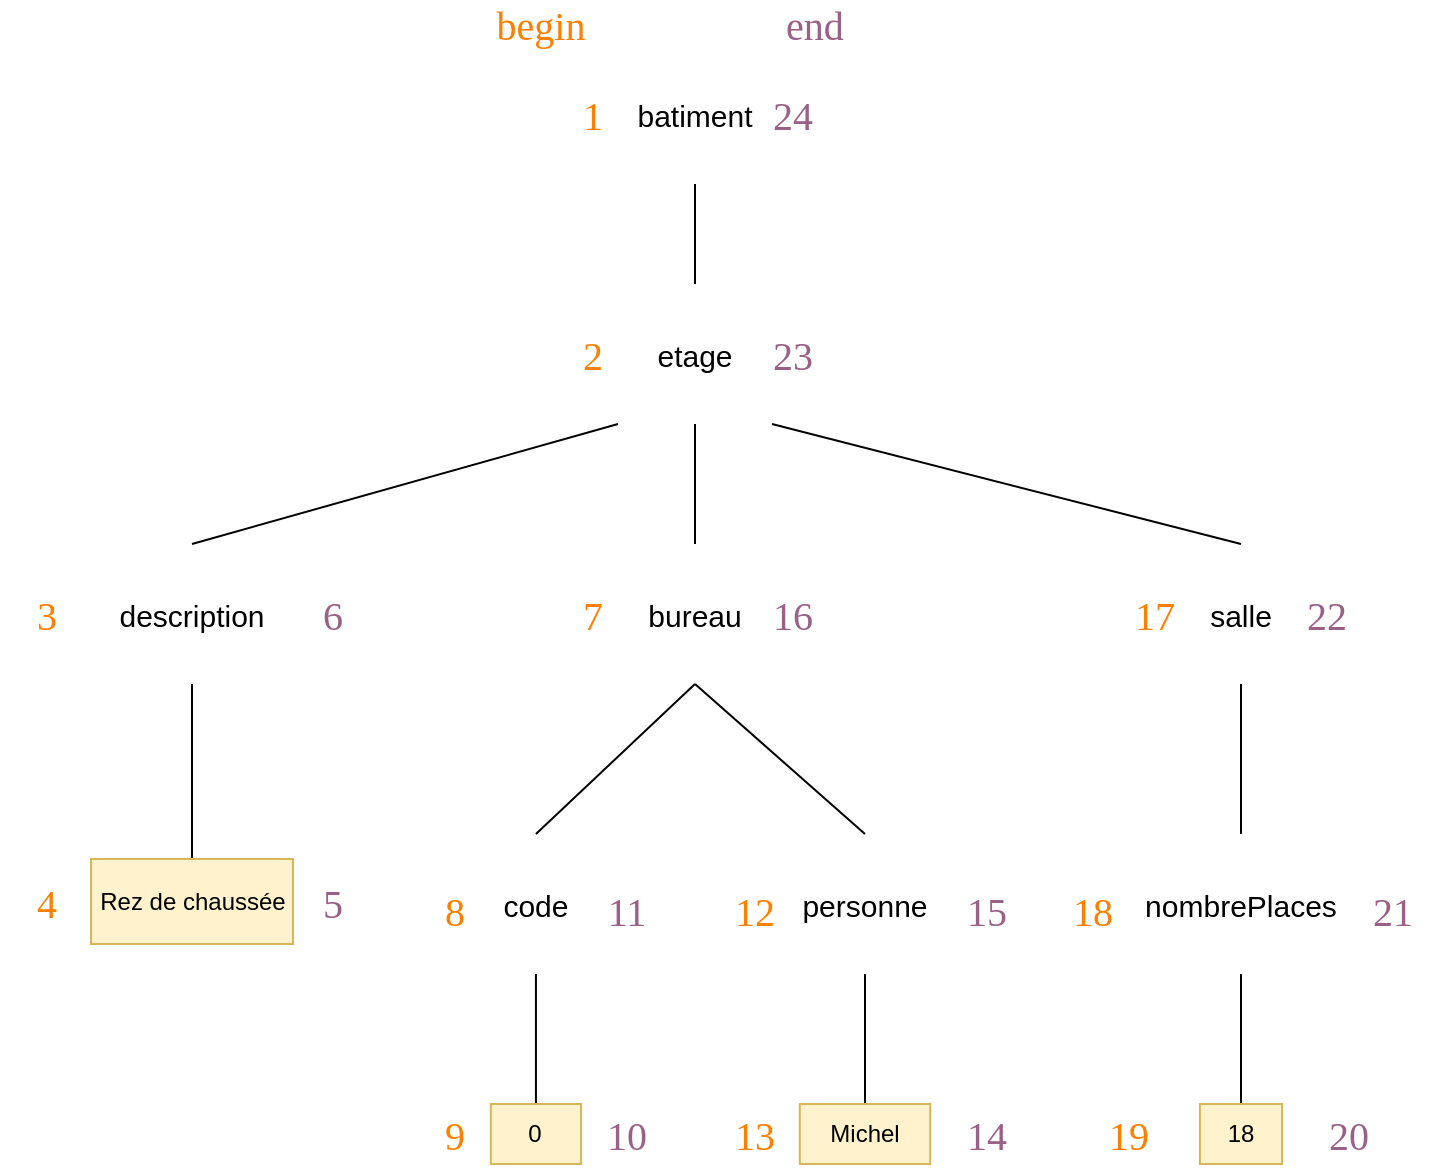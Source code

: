 <mxfile version="13.8.0" type="device" pages="2"><diagram id="GAkexq9qjF9ZhHDdVqHO" name="node"><mxGraphModel dx="462" dy="701" grid="1" gridSize="10" guides="1" tooltips="1" connect="1" arrows="1" fold="1" page="1" pageScale="1" pageWidth="827" pageHeight="1169" background="none" math="0" shadow="0"><root><mxCell id="0"/><mxCell id="1" parent="0"/><mxCell id="YMiZ6QtQ9wWLuID0nULI-18" value="" style="edgeStyle=orthogonalEdgeStyle;rounded=0;orthogonalLoop=1;jettySize=auto;html=1;endArrow=none;endFill=0;" parent="1" source="YMiZ6QtQ9wWLuID0nULI-2" target="YMiZ6QtQ9wWLuID0nULI-17" edge="1"><mxGeometry relative="1" as="geometry"/></mxCell><mxCell id="YMiZ6QtQ9wWLuID0nULI-2" value="batiment" style="fillColor=none;strokeColor=none;fontSize=15;" parent="1" vertex="1"><mxGeometry x="375" y="40" width="77" height="70" as="geometry"/></mxCell><mxCell id="YMiZ6QtQ9wWLuID0nULI-21" style="rounded=0;orthogonalLoop=1;jettySize=auto;html=1;exitX=0;exitY=1;exitDx=0;exitDy=0;entryX=0.5;entryY=0;entryDx=0;entryDy=0;endArrow=none;endFill=0;" parent="1" source="YMiZ6QtQ9wWLuID0nULI-17" target="YMiZ6QtQ9wWLuID0nULI-19" edge="1"><mxGeometry relative="1" as="geometry"/></mxCell><mxCell id="YMiZ6QtQ9wWLuID0nULI-27" value="" style="edgeStyle=none;rounded=0;orthogonalLoop=1;jettySize=auto;html=1;endArrow=none;endFill=0;" parent="1" source="YMiZ6QtQ9wWLuID0nULI-17" target="YMiZ6QtQ9wWLuID0nULI-26" edge="1"><mxGeometry relative="1" as="geometry"/></mxCell><mxCell id="YMiZ6QtQ9wWLuID0nULI-41" style="edgeStyle=none;rounded=0;orthogonalLoop=1;jettySize=auto;html=1;exitX=1;exitY=1;exitDx=0;exitDy=0;entryX=0.5;entryY=0;entryDx=0;entryDy=0;endArrow=none;endFill=0;" parent="1" source="YMiZ6QtQ9wWLuID0nULI-17" target="YMiZ6QtQ9wWLuID0nULI-40" edge="1"><mxGeometry relative="1" as="geometry"/></mxCell><mxCell id="YMiZ6QtQ9wWLuID0nULI-17" value="etage" style="fillColor=none;strokeColor=none;fontSize=15;" parent="1" vertex="1"><mxGeometry x="375" y="160" width="77" height="70" as="geometry"/></mxCell><mxCell id="YMiZ6QtQ9wWLuID0nULI-24" value="" style="edgeStyle=none;rounded=0;orthogonalLoop=1;jettySize=auto;html=1;endArrow=none;endFill=0;" parent="1" source="YMiZ6QtQ9wWLuID0nULI-19" edge="1"><mxGeometry relative="1" as="geometry"><mxPoint x="162" y="480" as="targetPoint"/></mxGeometry></mxCell><mxCell id="YMiZ6QtQ9wWLuID0nULI-19" value="description" style="fillColor=none;strokeColor=none;fontSize=15;" parent="1" vertex="1"><mxGeometry x="123.5" y="290" width="77" height="70" as="geometry"/></mxCell><mxCell id="YMiZ6QtQ9wWLuID0nULI-25" value="Rez de chaussée" style="whiteSpace=wrap;html=1;fillColor=#fff2cc;strokeColor=#d6b656;" parent="1" vertex="1"><mxGeometry x="111.5" y="447.5" width="101" height="42.5" as="geometry"/></mxCell><mxCell id="YMiZ6QtQ9wWLuID0nULI-34" style="edgeStyle=none;rounded=0;orthogonalLoop=1;jettySize=auto;html=1;exitX=0.5;exitY=1;exitDx=0;exitDy=0;entryX=0.5;entryY=0;entryDx=0;entryDy=0;endArrow=none;endFill=0;" parent="1" source="YMiZ6QtQ9wWLuID0nULI-26" target="YMiZ6QtQ9wWLuID0nULI-30" edge="1"><mxGeometry relative="1" as="geometry"/></mxCell><mxCell id="YMiZ6QtQ9wWLuID0nULI-35" style="edgeStyle=none;rounded=0;orthogonalLoop=1;jettySize=auto;html=1;exitX=0.5;exitY=1;exitDx=0;exitDy=0;entryX=0.5;entryY=0;entryDx=0;entryDy=0;endArrow=none;endFill=0;" parent="1" source="YMiZ6QtQ9wWLuID0nULI-26" target="YMiZ6QtQ9wWLuID0nULI-31" edge="1"><mxGeometry relative="1" as="geometry"/></mxCell><mxCell id="YMiZ6QtQ9wWLuID0nULI-26" value="bureau" style="fillColor=none;strokeColor=none;fontSize=15;" parent="1" vertex="1"><mxGeometry x="375" y="290" width="77" height="70" as="geometry"/></mxCell><mxCell id="YMiZ6QtQ9wWLuID0nULI-37" style="edgeStyle=none;rounded=0;orthogonalLoop=1;jettySize=auto;html=1;exitX=0.5;exitY=1;exitDx=0;exitDy=0;entryX=0.5;entryY=0;entryDx=0;entryDy=0;endArrow=none;endFill=0;" parent="1" source="YMiZ6QtQ9wWLuID0nULI-30" target="YMiZ6QtQ9wWLuID0nULI-36" edge="1"><mxGeometry relative="1" as="geometry"/></mxCell><mxCell id="YMiZ6QtQ9wWLuID0nULI-30" value="code" style="fillColor=none;strokeColor=none;fontSize=15;" parent="1" vertex="1"><mxGeometry x="295.47" y="435" width="77" height="70" as="geometry"/></mxCell><mxCell id="YMiZ6QtQ9wWLuID0nULI-39" value="" style="edgeStyle=none;rounded=0;orthogonalLoop=1;jettySize=auto;html=1;endArrow=none;endFill=0;" parent="1" source="YMiZ6QtQ9wWLuID0nULI-31" target="YMiZ6QtQ9wWLuID0nULI-38" edge="1"><mxGeometry relative="1" as="geometry"/></mxCell><mxCell id="YMiZ6QtQ9wWLuID0nULI-31" value="personne" style="fillColor=none;strokeColor=none;fontSize=15;" parent="1" vertex="1"><mxGeometry x="460" y="435" width="77" height="70" as="geometry"/></mxCell><mxCell id="YMiZ6QtQ9wWLuID0nULI-36" value="0" style="whiteSpace=wrap;html=1;fillColor=#fff2cc;strokeColor=#d6b656;" parent="1" vertex="1"><mxGeometry x="311.4" y="570" width="45.13" height="30" as="geometry"/></mxCell><mxCell id="YMiZ6QtQ9wWLuID0nULI-38" value="Michel" style="whiteSpace=wrap;html=1;fillColor=#fff2cc;strokeColor=#d6b656;" parent="1" vertex="1"><mxGeometry x="465.88" y="570" width="65.25" height="30" as="geometry"/></mxCell><mxCell id="YMiZ6QtQ9wWLuID0nULI-43" value="" style="edgeStyle=none;rounded=0;orthogonalLoop=1;jettySize=auto;html=1;endArrow=none;endFill=0;" parent="1" source="YMiZ6QtQ9wWLuID0nULI-40" target="YMiZ6QtQ9wWLuID0nULI-42" edge="1"><mxGeometry relative="1" as="geometry"/></mxCell><mxCell id="YMiZ6QtQ9wWLuID0nULI-40" value="salle" style="fillColor=none;strokeColor=none;fontSize=15;" parent="1" vertex="1"><mxGeometry x="648" y="290" width="77" height="70" as="geometry"/></mxCell><mxCell id="YMiZ6QtQ9wWLuID0nULI-45" value="" style="edgeStyle=none;rounded=0;orthogonalLoop=1;jettySize=auto;html=1;endArrow=none;endFill=0;" parent="1" source="YMiZ6QtQ9wWLuID0nULI-42" target="YMiZ6QtQ9wWLuID0nULI-44" edge="1"><mxGeometry relative="1" as="geometry"/></mxCell><mxCell id="YMiZ6QtQ9wWLuID0nULI-42" value="nombrePlaces" style="fillColor=none;strokeColor=none;fontSize=15;" parent="1" vertex="1"><mxGeometry x="648" y="435" width="77" height="70" as="geometry"/></mxCell><mxCell id="YMiZ6QtQ9wWLuID0nULI-44" value="18" style="whiteSpace=wrap;html=1;fillColor=#fff2cc;strokeColor=#d6b656;" parent="1" vertex="1"><mxGeometry x="665.94" y="570" width="41.12" height="30" as="geometry"/></mxCell><mxCell id="YMiZ6QtQ9wWLuID0nULI-46" value="1" style="text;html=1;strokeColor=none;fillColor=none;align=center;verticalAlign=middle;whiteSpace=wrap;rounded=0;fontSize=20;fontFamily=Lucida Console;labelBackgroundColor=none;fontColor=#FF8000;" parent="1" vertex="1"><mxGeometry x="340.13" y="55" width="45" height="40" as="geometry"/></mxCell><mxCell id="YMiZ6QtQ9wWLuID0nULI-47" value="begin" style="text;html=1;align=center;verticalAlign=middle;whiteSpace=wrap;rounded=0;fontFamily=Lucida Console;fontSize=20;fontColor=#FF8000;" parent="1" vertex="1"><mxGeometry x="298" y="20" width="77" height="20" as="geometry"/></mxCell><mxCell id="YMiZ6QtQ9wWLuID0nULI-48" value="2" style="text;html=1;strokeColor=none;fillColor=none;align=center;verticalAlign=middle;whiteSpace=wrap;rounded=0;fontSize=20;fontFamily=Lucida Console;labelBackgroundColor=none;fontColor=#FF8000;" parent="1" vertex="1"><mxGeometry x="340.13" y="175" width="45" height="40" as="geometry"/></mxCell><mxCell id="YMiZ6QtQ9wWLuID0nULI-51" value="end" style="text;html=1;align=center;verticalAlign=middle;whiteSpace=wrap;rounded=0;fontFamily=Lucida Console;fontSize=20;fontColor=#996185;" parent="1" vertex="1"><mxGeometry x="452" y="20" width="43.13" height="20" as="geometry"/></mxCell><mxCell id="YMiZ6QtQ9wWLuID0nULI-54" value="7" style="text;html=1;strokeColor=none;fillColor=none;align=center;verticalAlign=middle;whiteSpace=wrap;rounded=0;fontSize=20;fontFamily=Lucida Console;labelBackgroundColor=none;fontColor=#FF8000;" parent="1" vertex="1"><mxGeometry x="340.13" y="305" width="45" height="40" as="geometry"/></mxCell><mxCell id="YMiZ6QtQ9wWLuID0nULI-55" value="8" style="text;html=1;strokeColor=none;fillColor=none;align=center;verticalAlign=middle;whiteSpace=wrap;rounded=0;fontSize=20;fontFamily=Lucida Console;labelBackgroundColor=none;fontColor=#FF8000;" parent="1" vertex="1"><mxGeometry x="271.47" y="452.5" width="45" height="40" as="geometry"/></mxCell><mxCell id="YMiZ6QtQ9wWLuID0nULI-56" value="9" style="text;html=1;strokeColor=none;fillColor=none;align=center;verticalAlign=middle;whiteSpace=wrap;rounded=0;fontSize=20;fontFamily=Lucida Console;labelBackgroundColor=none;fontColor=#FF8000;" parent="1" vertex="1"><mxGeometry x="271.47" y="565" width="45" height="40" as="geometry"/></mxCell><mxCell id="YMiZ6QtQ9wWLuID0nULI-57" value="10" style="text;html=1;strokeColor=none;fillColor=none;align=center;verticalAlign=middle;whiteSpace=wrap;rounded=0;fontSize=20;fontFamily=Lucida Console;labelBackgroundColor=none;fontColor=#996185;" parent="1" vertex="1"><mxGeometry x="356.53" y="565" width="45" height="40" as="geometry"/></mxCell><mxCell id="YMiZ6QtQ9wWLuID0nULI-58" value="11" style="text;html=1;strokeColor=none;fillColor=none;align=center;verticalAlign=middle;whiteSpace=wrap;rounded=0;fontSize=20;fontFamily=Lucida Console;labelBackgroundColor=none;fontColor=#996185;" parent="1" vertex="1"><mxGeometry x="356.53" y="452.5" width="45" height="40" as="geometry"/></mxCell><mxCell id="YMiZ6QtQ9wWLuID0nULI-64" value="3" style="text;html=1;strokeColor=none;fillColor=none;align=center;verticalAlign=middle;whiteSpace=wrap;rounded=0;fontSize=20;fontFamily=Lucida Console;labelBackgroundColor=none;fontColor=#FF8000;" parent="1" vertex="1"><mxGeometry x="66.5" y="305" width="45" height="40" as="geometry"/></mxCell><mxCell id="YMiZ6QtQ9wWLuID0nULI-65" value="4" style="text;html=1;strokeColor=none;fillColor=none;align=center;verticalAlign=middle;whiteSpace=wrap;rounded=0;fontSize=20;fontFamily=Lucida Console;labelBackgroundColor=none;fontColor=#FF8000;" parent="1" vertex="1"><mxGeometry x="66.5" y="448.75" width="45" height="40" as="geometry"/></mxCell><mxCell id="YMiZ6QtQ9wWLuID0nULI-66" value="5" style="text;html=1;strokeColor=none;fillColor=none;align=center;verticalAlign=middle;whiteSpace=wrap;rounded=0;fontSize=20;fontFamily=Lucida Console;labelBackgroundColor=none;fontColor=#996185;" parent="1" vertex="1"><mxGeometry x="210" y="448.75" width="45" height="40" as="geometry"/></mxCell><mxCell id="YMiZ6QtQ9wWLuID0nULI-67" value="6" style="text;html=1;strokeColor=none;fillColor=none;align=center;verticalAlign=middle;whiteSpace=wrap;rounded=0;fontSize=20;fontFamily=Lucida Console;labelBackgroundColor=none;fontColor=#996185;" parent="1" vertex="1"><mxGeometry x="210" y="305" width="45" height="40" as="geometry"/></mxCell><mxCell id="YMiZ6QtQ9wWLuID0nULI-68" value="12" style="text;html=1;strokeColor=none;fillColor=none;align=center;verticalAlign=middle;whiteSpace=wrap;rounded=0;fontSize=20;fontFamily=Lucida Console;labelBackgroundColor=none;fontColor=#FF8000;" parent="1" vertex="1"><mxGeometry x="420.88" y="452.5" width="45" height="40" as="geometry"/></mxCell><mxCell id="YMiZ6QtQ9wWLuID0nULI-69" value="13" style="text;html=1;strokeColor=none;fillColor=none;align=center;verticalAlign=middle;whiteSpace=wrap;rounded=0;fontSize=20;fontFamily=Lucida Console;labelBackgroundColor=none;fontColor=#FF8000;" parent="1" vertex="1"><mxGeometry x="420.88" y="565" width="45" height="40" as="geometry"/></mxCell><mxCell id="YMiZ6QtQ9wWLuID0nULI-70" value="14" style="text;html=1;strokeColor=none;fillColor=none;align=center;verticalAlign=middle;whiteSpace=wrap;rounded=0;fontSize=20;fontFamily=Lucida Console;labelBackgroundColor=none;fontColor=#996185;" parent="1" vertex="1"><mxGeometry x="537" y="565" width="45" height="40" as="geometry"/></mxCell><mxCell id="YMiZ6QtQ9wWLuID0nULI-71" value="15" style="text;html=1;strokeColor=none;fillColor=none;align=center;verticalAlign=middle;whiteSpace=wrap;rounded=0;fontSize=20;fontFamily=Lucida Console;labelBackgroundColor=none;fontColor=#996185;" parent="1" vertex="1"><mxGeometry x="537" y="452.5" width="45" height="40" as="geometry"/></mxCell><mxCell id="YMiZ6QtQ9wWLuID0nULI-72" value="16" style="text;html=1;strokeColor=none;fillColor=none;align=center;verticalAlign=middle;whiteSpace=wrap;rounded=0;fontSize=20;fontFamily=Lucida Console;labelBackgroundColor=none;fontColor=#996185;" parent="1" vertex="1"><mxGeometry x="440" y="305" width="45" height="40" as="geometry"/></mxCell><mxCell id="YMiZ6QtQ9wWLuID0nULI-73" value="17" style="text;html=1;strokeColor=none;fillColor=none;align=center;verticalAlign=middle;whiteSpace=wrap;rounded=0;fontSize=20;fontFamily=Lucida Console;labelBackgroundColor=none;fontColor=#FF8000;" parent="1" vertex="1"><mxGeometry x="620.94" y="305" width="45" height="40" as="geometry"/></mxCell><mxCell id="YMiZ6QtQ9wWLuID0nULI-74" value="18" style="text;html=1;strokeColor=none;fillColor=none;align=center;verticalAlign=middle;whiteSpace=wrap;rounded=0;fontSize=20;fontFamily=Lucida Console;labelBackgroundColor=none;fontColor=#FF8000;" parent="1" vertex="1"><mxGeometry x="590" y="452.5" width="45" height="40" as="geometry"/></mxCell><mxCell id="YMiZ6QtQ9wWLuID0nULI-75" value="19" style="text;html=1;strokeColor=none;fillColor=none;align=center;verticalAlign=middle;whiteSpace=wrap;rounded=0;fontSize=20;fontFamily=Lucida Console;labelBackgroundColor=none;fontColor=#FF8000;" parent="1" vertex="1"><mxGeometry x="608" y="565" width="45" height="40" as="geometry"/></mxCell><mxCell id="YMiZ6QtQ9wWLuID0nULI-76" value="20" style="text;html=1;strokeColor=none;fillColor=none;align=center;verticalAlign=middle;whiteSpace=wrap;rounded=0;fontSize=20;fontFamily=Lucida Console;labelBackgroundColor=none;fontColor=#996185;" parent="1" vertex="1"><mxGeometry x="718" y="565" width="45" height="40" as="geometry"/></mxCell><mxCell id="YMiZ6QtQ9wWLuID0nULI-77" value="21" style="text;html=1;strokeColor=none;fillColor=none;align=center;verticalAlign=middle;whiteSpace=wrap;rounded=0;fontSize=20;fontFamily=Lucida Console;labelBackgroundColor=none;fontColor=#996185;" parent="1" vertex="1"><mxGeometry x="740" y="452.5" width="45" height="40" as="geometry"/></mxCell><mxCell id="YMiZ6QtQ9wWLuID0nULI-78" value="22" style="text;html=1;strokeColor=none;fillColor=none;align=center;verticalAlign=middle;whiteSpace=wrap;rounded=0;fontSize=20;fontFamily=Lucida Console;labelBackgroundColor=none;fontColor=#996185;" parent="1" vertex="1"><mxGeometry x="707.06" y="305" width="45" height="40" as="geometry"/></mxCell><mxCell id="YMiZ6QtQ9wWLuID0nULI-79" value="23" style="text;html=1;strokeColor=none;fillColor=none;align=center;verticalAlign=middle;whiteSpace=wrap;rounded=0;fontSize=20;fontFamily=Lucida Console;labelBackgroundColor=none;fontColor=#996185;" parent="1" vertex="1"><mxGeometry x="440" y="175" width="45" height="40" as="geometry"/></mxCell><mxCell id="YMiZ6QtQ9wWLuID0nULI-80" value="24" style="text;html=1;strokeColor=none;fillColor=none;align=center;verticalAlign=middle;whiteSpace=wrap;rounded=0;fontSize=20;fontFamily=Lucida Console;labelBackgroundColor=none;fontColor=#996185;" parent="1" vertex="1"><mxGeometry x="440" y="55" width="45" height="40" as="geometry"/></mxCell></root></mxGraphModel></diagram><diagram id="IaKC89qNppgnqO0YhKzj" name="dewey"><mxGraphModel dx="770" dy="1168" grid="1" gridSize="10" guides="1" tooltips="1" connect="1" arrows="1" fold="1" page="1" pageScale="1" pageWidth="827" pageHeight="1169" math="0" shadow="0"><root><mxCell id="AlkjhhKbUUjRsLVjbKGa-0"/><mxCell id="AlkjhhKbUUjRsLVjbKGa-1" parent="AlkjhhKbUUjRsLVjbKGa-0"/><mxCell id="AlkjhhKbUUjRsLVjbKGa-2" value="" style="edgeStyle=orthogonalEdgeStyle;rounded=0;orthogonalLoop=1;jettySize=auto;html=1;endArrow=none;endFill=0;" edge="1" parent="AlkjhhKbUUjRsLVjbKGa-1" source="AlkjhhKbUUjRsLVjbKGa-3" target="AlkjhhKbUUjRsLVjbKGa-7"><mxGeometry relative="1" as="geometry"/></mxCell><mxCell id="AlkjhhKbUUjRsLVjbKGa-3" value="batiment" style="fillColor=none;strokeColor=none;fontSize=15;" vertex="1" parent="AlkjhhKbUUjRsLVjbKGa-1"><mxGeometry x="375" y="40" width="77" height="70" as="geometry"/></mxCell><mxCell id="AlkjhhKbUUjRsLVjbKGa-4" style="rounded=0;orthogonalLoop=1;jettySize=auto;html=1;exitX=0;exitY=1;exitDx=0;exitDy=0;entryX=0.5;entryY=0;entryDx=0;entryDy=0;endArrow=none;endFill=0;" edge="1" parent="AlkjhhKbUUjRsLVjbKGa-1" source="AlkjhhKbUUjRsLVjbKGa-7" target="AlkjhhKbUUjRsLVjbKGa-9"><mxGeometry relative="1" as="geometry"/></mxCell><mxCell id="AlkjhhKbUUjRsLVjbKGa-5" value="" style="edgeStyle=none;rounded=0;orthogonalLoop=1;jettySize=auto;html=1;endArrow=none;endFill=0;" edge="1" parent="AlkjhhKbUUjRsLVjbKGa-1" source="AlkjhhKbUUjRsLVjbKGa-7" target="AlkjhhKbUUjRsLVjbKGa-13"><mxGeometry relative="1" as="geometry"/></mxCell><mxCell id="AlkjhhKbUUjRsLVjbKGa-6" style="edgeStyle=none;rounded=0;orthogonalLoop=1;jettySize=auto;html=1;exitX=1;exitY=1;exitDx=0;exitDy=0;entryX=0.5;entryY=0;entryDx=0;entryDy=0;endArrow=none;endFill=0;" edge="1" parent="AlkjhhKbUUjRsLVjbKGa-1" source="AlkjhhKbUUjRsLVjbKGa-7" target="AlkjhhKbUUjRsLVjbKGa-21"><mxGeometry relative="1" as="geometry"/></mxCell><mxCell id="AlkjhhKbUUjRsLVjbKGa-7" value="etage" style="fillColor=none;strokeColor=none;fontSize=15;" vertex="1" parent="AlkjhhKbUUjRsLVjbKGa-1"><mxGeometry x="375" y="160" width="77" height="70" as="geometry"/></mxCell><mxCell id="AlkjhhKbUUjRsLVjbKGa-8" value="" style="edgeStyle=none;rounded=0;orthogonalLoop=1;jettySize=auto;html=1;endArrow=none;endFill=0;" edge="1" parent="AlkjhhKbUUjRsLVjbKGa-1" source="AlkjhhKbUUjRsLVjbKGa-9"><mxGeometry relative="1" as="geometry"><mxPoint x="162" y="480" as="targetPoint"/></mxGeometry></mxCell><mxCell id="AlkjhhKbUUjRsLVjbKGa-9" value="description" style="fillColor=none;strokeColor=none;fontSize=15;" vertex="1" parent="AlkjhhKbUUjRsLVjbKGa-1"><mxGeometry x="123.5" y="290" width="77" height="70" as="geometry"/></mxCell><mxCell id="AlkjhhKbUUjRsLVjbKGa-10" value="Rez de chaussée" style="whiteSpace=wrap;html=1;fillColor=#fff2cc;strokeColor=#d6b656;" vertex="1" parent="AlkjhhKbUUjRsLVjbKGa-1"><mxGeometry x="111.5" y="447.5" width="101" height="42.5" as="geometry"/></mxCell><mxCell id="AlkjhhKbUUjRsLVjbKGa-11" style="edgeStyle=none;rounded=0;orthogonalLoop=1;jettySize=auto;html=1;exitX=0.5;exitY=1;exitDx=0;exitDy=0;entryX=0.5;entryY=0;entryDx=0;entryDy=0;endArrow=none;endFill=0;" edge="1" parent="AlkjhhKbUUjRsLVjbKGa-1" source="AlkjhhKbUUjRsLVjbKGa-13" target="AlkjhhKbUUjRsLVjbKGa-15"><mxGeometry relative="1" as="geometry"/></mxCell><mxCell id="AlkjhhKbUUjRsLVjbKGa-12" style="edgeStyle=none;rounded=0;orthogonalLoop=1;jettySize=auto;html=1;exitX=0.5;exitY=1;exitDx=0;exitDy=0;entryX=0.5;entryY=0;entryDx=0;entryDy=0;endArrow=none;endFill=0;" edge="1" parent="AlkjhhKbUUjRsLVjbKGa-1" source="AlkjhhKbUUjRsLVjbKGa-13" target="AlkjhhKbUUjRsLVjbKGa-17"><mxGeometry relative="1" as="geometry"/></mxCell><mxCell id="AlkjhhKbUUjRsLVjbKGa-13" value="bureau" style="fillColor=none;strokeColor=none;fontSize=15;" vertex="1" parent="AlkjhhKbUUjRsLVjbKGa-1"><mxGeometry x="375" y="290" width="77" height="70" as="geometry"/></mxCell><mxCell id="AlkjhhKbUUjRsLVjbKGa-14" style="edgeStyle=none;rounded=0;orthogonalLoop=1;jettySize=auto;html=1;exitX=0.5;exitY=1;exitDx=0;exitDy=0;entryX=0.5;entryY=0;entryDx=0;entryDy=0;endArrow=none;endFill=0;" edge="1" parent="AlkjhhKbUUjRsLVjbKGa-1" source="AlkjhhKbUUjRsLVjbKGa-15" target="AlkjhhKbUUjRsLVjbKGa-18"><mxGeometry relative="1" as="geometry"/></mxCell><mxCell id="AlkjhhKbUUjRsLVjbKGa-15" value="code" style="fillColor=none;strokeColor=none;fontSize=15;" vertex="1" parent="AlkjhhKbUUjRsLVjbKGa-1"><mxGeometry x="295.47" y="435" width="77" height="70" as="geometry"/></mxCell><mxCell id="AlkjhhKbUUjRsLVjbKGa-16" value="" style="edgeStyle=none;rounded=0;orthogonalLoop=1;jettySize=auto;html=1;endArrow=none;endFill=0;" edge="1" parent="AlkjhhKbUUjRsLVjbKGa-1" source="AlkjhhKbUUjRsLVjbKGa-17" target="AlkjhhKbUUjRsLVjbKGa-19"><mxGeometry relative="1" as="geometry"/></mxCell><mxCell id="AlkjhhKbUUjRsLVjbKGa-17" value="personne" style="fillColor=none;strokeColor=none;fontSize=15;" vertex="1" parent="AlkjhhKbUUjRsLVjbKGa-1"><mxGeometry x="460" y="435" width="77" height="70" as="geometry"/></mxCell><mxCell id="AlkjhhKbUUjRsLVjbKGa-18" value="0" style="whiteSpace=wrap;html=1;fillColor=#fff2cc;strokeColor=#d6b656;" vertex="1" parent="AlkjhhKbUUjRsLVjbKGa-1"><mxGeometry x="311.4" y="570" width="45.13" height="30" as="geometry"/></mxCell><mxCell id="AlkjhhKbUUjRsLVjbKGa-19" value="Michel" style="whiteSpace=wrap;html=1;fillColor=#fff2cc;strokeColor=#d6b656;" vertex="1" parent="AlkjhhKbUUjRsLVjbKGa-1"><mxGeometry x="465.88" y="570" width="65.25" height="30" as="geometry"/></mxCell><mxCell id="AlkjhhKbUUjRsLVjbKGa-20" value="" style="edgeStyle=none;rounded=0;orthogonalLoop=1;jettySize=auto;html=1;endArrow=none;endFill=0;" edge="1" parent="AlkjhhKbUUjRsLVjbKGa-1" source="AlkjhhKbUUjRsLVjbKGa-21" target="AlkjhhKbUUjRsLVjbKGa-23"><mxGeometry relative="1" as="geometry"/></mxCell><mxCell id="AlkjhhKbUUjRsLVjbKGa-21" value="salle" style="fillColor=none;strokeColor=none;fontSize=15;" vertex="1" parent="AlkjhhKbUUjRsLVjbKGa-1"><mxGeometry x="648" y="290" width="77" height="70" as="geometry"/></mxCell><mxCell id="AlkjhhKbUUjRsLVjbKGa-22" value="" style="edgeStyle=none;rounded=0;orthogonalLoop=1;jettySize=auto;html=1;endArrow=none;endFill=0;" edge="1" parent="AlkjhhKbUUjRsLVjbKGa-1" source="AlkjhhKbUUjRsLVjbKGa-23" target="AlkjhhKbUUjRsLVjbKGa-24"><mxGeometry relative="1" as="geometry"/></mxCell><mxCell id="AlkjhhKbUUjRsLVjbKGa-23" value="nombrePlaces" style="fillColor=none;strokeColor=none;fontSize=15;" vertex="1" parent="AlkjhhKbUUjRsLVjbKGa-1"><mxGeometry x="648" y="435" width="77" height="70" as="geometry"/></mxCell><mxCell id="AlkjhhKbUUjRsLVjbKGa-24" value="18" style="whiteSpace=wrap;html=1;fillColor=#fff2cc;strokeColor=#d6b656;" vertex="1" parent="AlkjhhKbUUjRsLVjbKGa-1"><mxGeometry x="665.94" y="570" width="41.12" height="30" as="geometry"/></mxCell><mxCell id="AlkjhhKbUUjRsLVjbKGa-25" value="1" style="text;html=1;strokeColor=none;fillColor=none;align=center;verticalAlign=middle;whiteSpace=wrap;rounded=0;fontSize=15;fontFamily=Lucida Console;labelBackgroundColor=none;fontColor=#FF8000;" vertex="1" parent="AlkjhhKbUUjRsLVjbKGa-1"><mxGeometry x="430" y="175" width="45" height="40" as="geometry"/></mxCell><mxCell id="AlkjhhKbUUjRsLVjbKGa-51" value="[]" style="text;html=1;strokeColor=none;fillColor=none;align=center;verticalAlign=middle;whiteSpace=wrap;rounded=0;fontSize=15;fontFamily=Lucida Console;labelBackgroundColor=none;fontColor=#FF8000;" vertex="1" parent="AlkjhhKbUUjRsLVjbKGa-1"><mxGeometry x="440" y="55" width="45" height="40" as="geometry"/></mxCell><mxCell id="AlkjhhKbUUjRsLVjbKGa-52" value="1.1" style="text;html=1;strokeColor=none;fillColor=none;align=center;verticalAlign=middle;whiteSpace=wrap;rounded=0;fontSize=15;fontFamily=Lucida Console;labelBackgroundColor=none;fontColor=#FF8000;" vertex="1" parent="AlkjhhKbUUjRsLVjbKGa-1"><mxGeometry x="200.5" y="305" width="45" height="40" as="geometry"/></mxCell><mxCell id="AlkjhhKbUUjRsLVjbKGa-53" value="1.1.1" style="text;html=1;strokeColor=none;fillColor=none;align=center;verticalAlign=middle;whiteSpace=wrap;rounded=0;fontSize=15;fontFamily=Lucida Console;labelBackgroundColor=none;fontColor=#FF8000;" vertex="1" parent="AlkjhhKbUUjRsLVjbKGa-1"><mxGeometry x="212.5" y="448.75" width="57.5" height="40" as="geometry"/></mxCell><mxCell id="AlkjhhKbUUjRsLVjbKGa-54" value="1.2" style="text;html=1;strokeColor=none;fillColor=none;align=center;verticalAlign=middle;whiteSpace=wrap;rounded=0;fontSize=15;fontFamily=Lucida Console;labelBackgroundColor=none;fontColor=#FF8000;" vertex="1" parent="AlkjhhKbUUjRsLVjbKGa-1"><mxGeometry x="440" y="305" width="57.5" height="40" as="geometry"/></mxCell><mxCell id="AlkjhhKbUUjRsLVjbKGa-55" value="1.2.1" style="text;html=1;strokeColor=none;fillColor=none;align=center;verticalAlign=middle;whiteSpace=wrap;rounded=0;fontSize=15;fontFamily=Lucida Console;labelBackgroundColor=none;fontColor=#FF8000;" vertex="1" parent="AlkjhhKbUUjRsLVjbKGa-1"><mxGeometry x="356" y="450" width="57.5" height="40" as="geometry"/></mxCell><mxCell id="AlkjhhKbUUjRsLVjbKGa-56" value="1.2.1.1" style="text;html=1;strokeColor=none;fillColor=none;align=center;verticalAlign=middle;whiteSpace=wrap;rounded=0;fontSize=15;fontFamily=Lucida Console;labelBackgroundColor=none;fontColor=#FF8000;" vertex="1" parent="AlkjhhKbUUjRsLVjbKGa-1"><mxGeometry x="356.53" y="565" width="73.47" height="40" as="geometry"/></mxCell><mxCell id="AlkjhhKbUUjRsLVjbKGa-57" value="1.2.2" style="text;html=1;strokeColor=none;fillColor=none;align=center;verticalAlign=middle;whiteSpace=wrap;rounded=0;fontSize=15;fontFamily=Lucida Console;labelBackgroundColor=none;fontColor=#FF8000;" vertex="1" parent="AlkjhhKbUUjRsLVjbKGa-1"><mxGeometry x="537" y="450" width="57.5" height="40" as="geometry"/></mxCell><mxCell id="AlkjhhKbUUjRsLVjbKGa-58" value="1.2.2.2" style="text;html=1;strokeColor=none;fillColor=none;align=center;verticalAlign=middle;whiteSpace=wrap;rounded=0;fontSize=15;fontFamily=Lucida Console;labelBackgroundColor=none;fontColor=#FF8000;" vertex="1" parent="AlkjhhKbUUjRsLVjbKGa-1"><mxGeometry x="537" y="565" width="63" height="40" as="geometry"/></mxCell><mxCell id="AlkjhhKbUUjRsLVjbKGa-59" value="1.3" style="text;html=1;strokeColor=none;fillColor=none;align=center;verticalAlign=middle;whiteSpace=wrap;rounded=0;fontSize=15;fontFamily=Lucida Console;labelBackgroundColor=none;fontColor=#FF8000;" vertex="1" parent="AlkjhhKbUUjRsLVjbKGa-1"><mxGeometry x="700" y="305" width="57.5" height="40" as="geometry"/></mxCell><mxCell id="AlkjhhKbUUjRsLVjbKGa-60" value="1.3.1" style="text;html=1;strokeColor=none;fillColor=none;align=center;verticalAlign=middle;whiteSpace=wrap;rounded=0;fontSize=15;fontFamily=Lucida Console;labelBackgroundColor=none;fontColor=#FF8000;" vertex="1" parent="AlkjhhKbUUjRsLVjbKGa-1"><mxGeometry x="740" y="448.75" width="57.5" height="40" as="geometry"/></mxCell><mxCell id="AlkjhhKbUUjRsLVjbKGa-61" value="1.3.1.1" style="text;html=1;strokeColor=none;fillColor=none;align=center;verticalAlign=middle;whiteSpace=wrap;rounded=0;fontSize=15;fontFamily=Lucida Console;labelBackgroundColor=none;fontColor=#FF8000;" vertex="1" parent="AlkjhhKbUUjRsLVjbKGa-1"><mxGeometry x="720" y="565" width="70" height="40" as="geometry"/></mxCell></root></mxGraphModel></diagram></mxfile>